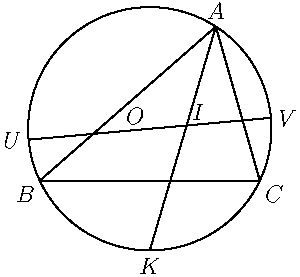 
import geometry;

size(150);

pair A = (3, 7);
pair B = (-5, 0);
pair C = (5, 0);
label("$A$", A, N);
label("$B$", B, SW);
label("$C$", C, SE);

triangle triangleABC = triangle(locate(A), locate(B), locate(C));
draw(triangleABC);

circle circleABC = circumcircle(triangleABC);
draw(circleABC);

pair O = locate(circleABC.C);
label("$O$", O, NW);

pair I = incenter(triangleABC);
label("$I$", I, NE);

pair K = locate(intersectionpoints(circleABC, line(locate(A), locate(I)))[0]);
label("$K$", K, S);
draw(A -- K);

point[] uv = intersectionpoints(line(locate(O), locate(I)), circleABC);
pair U = locate(uv[0]);
pair V = locate(uv[1]);
label("$U$", U, W);
label("$V$", V, E);
draw(U -- V);
